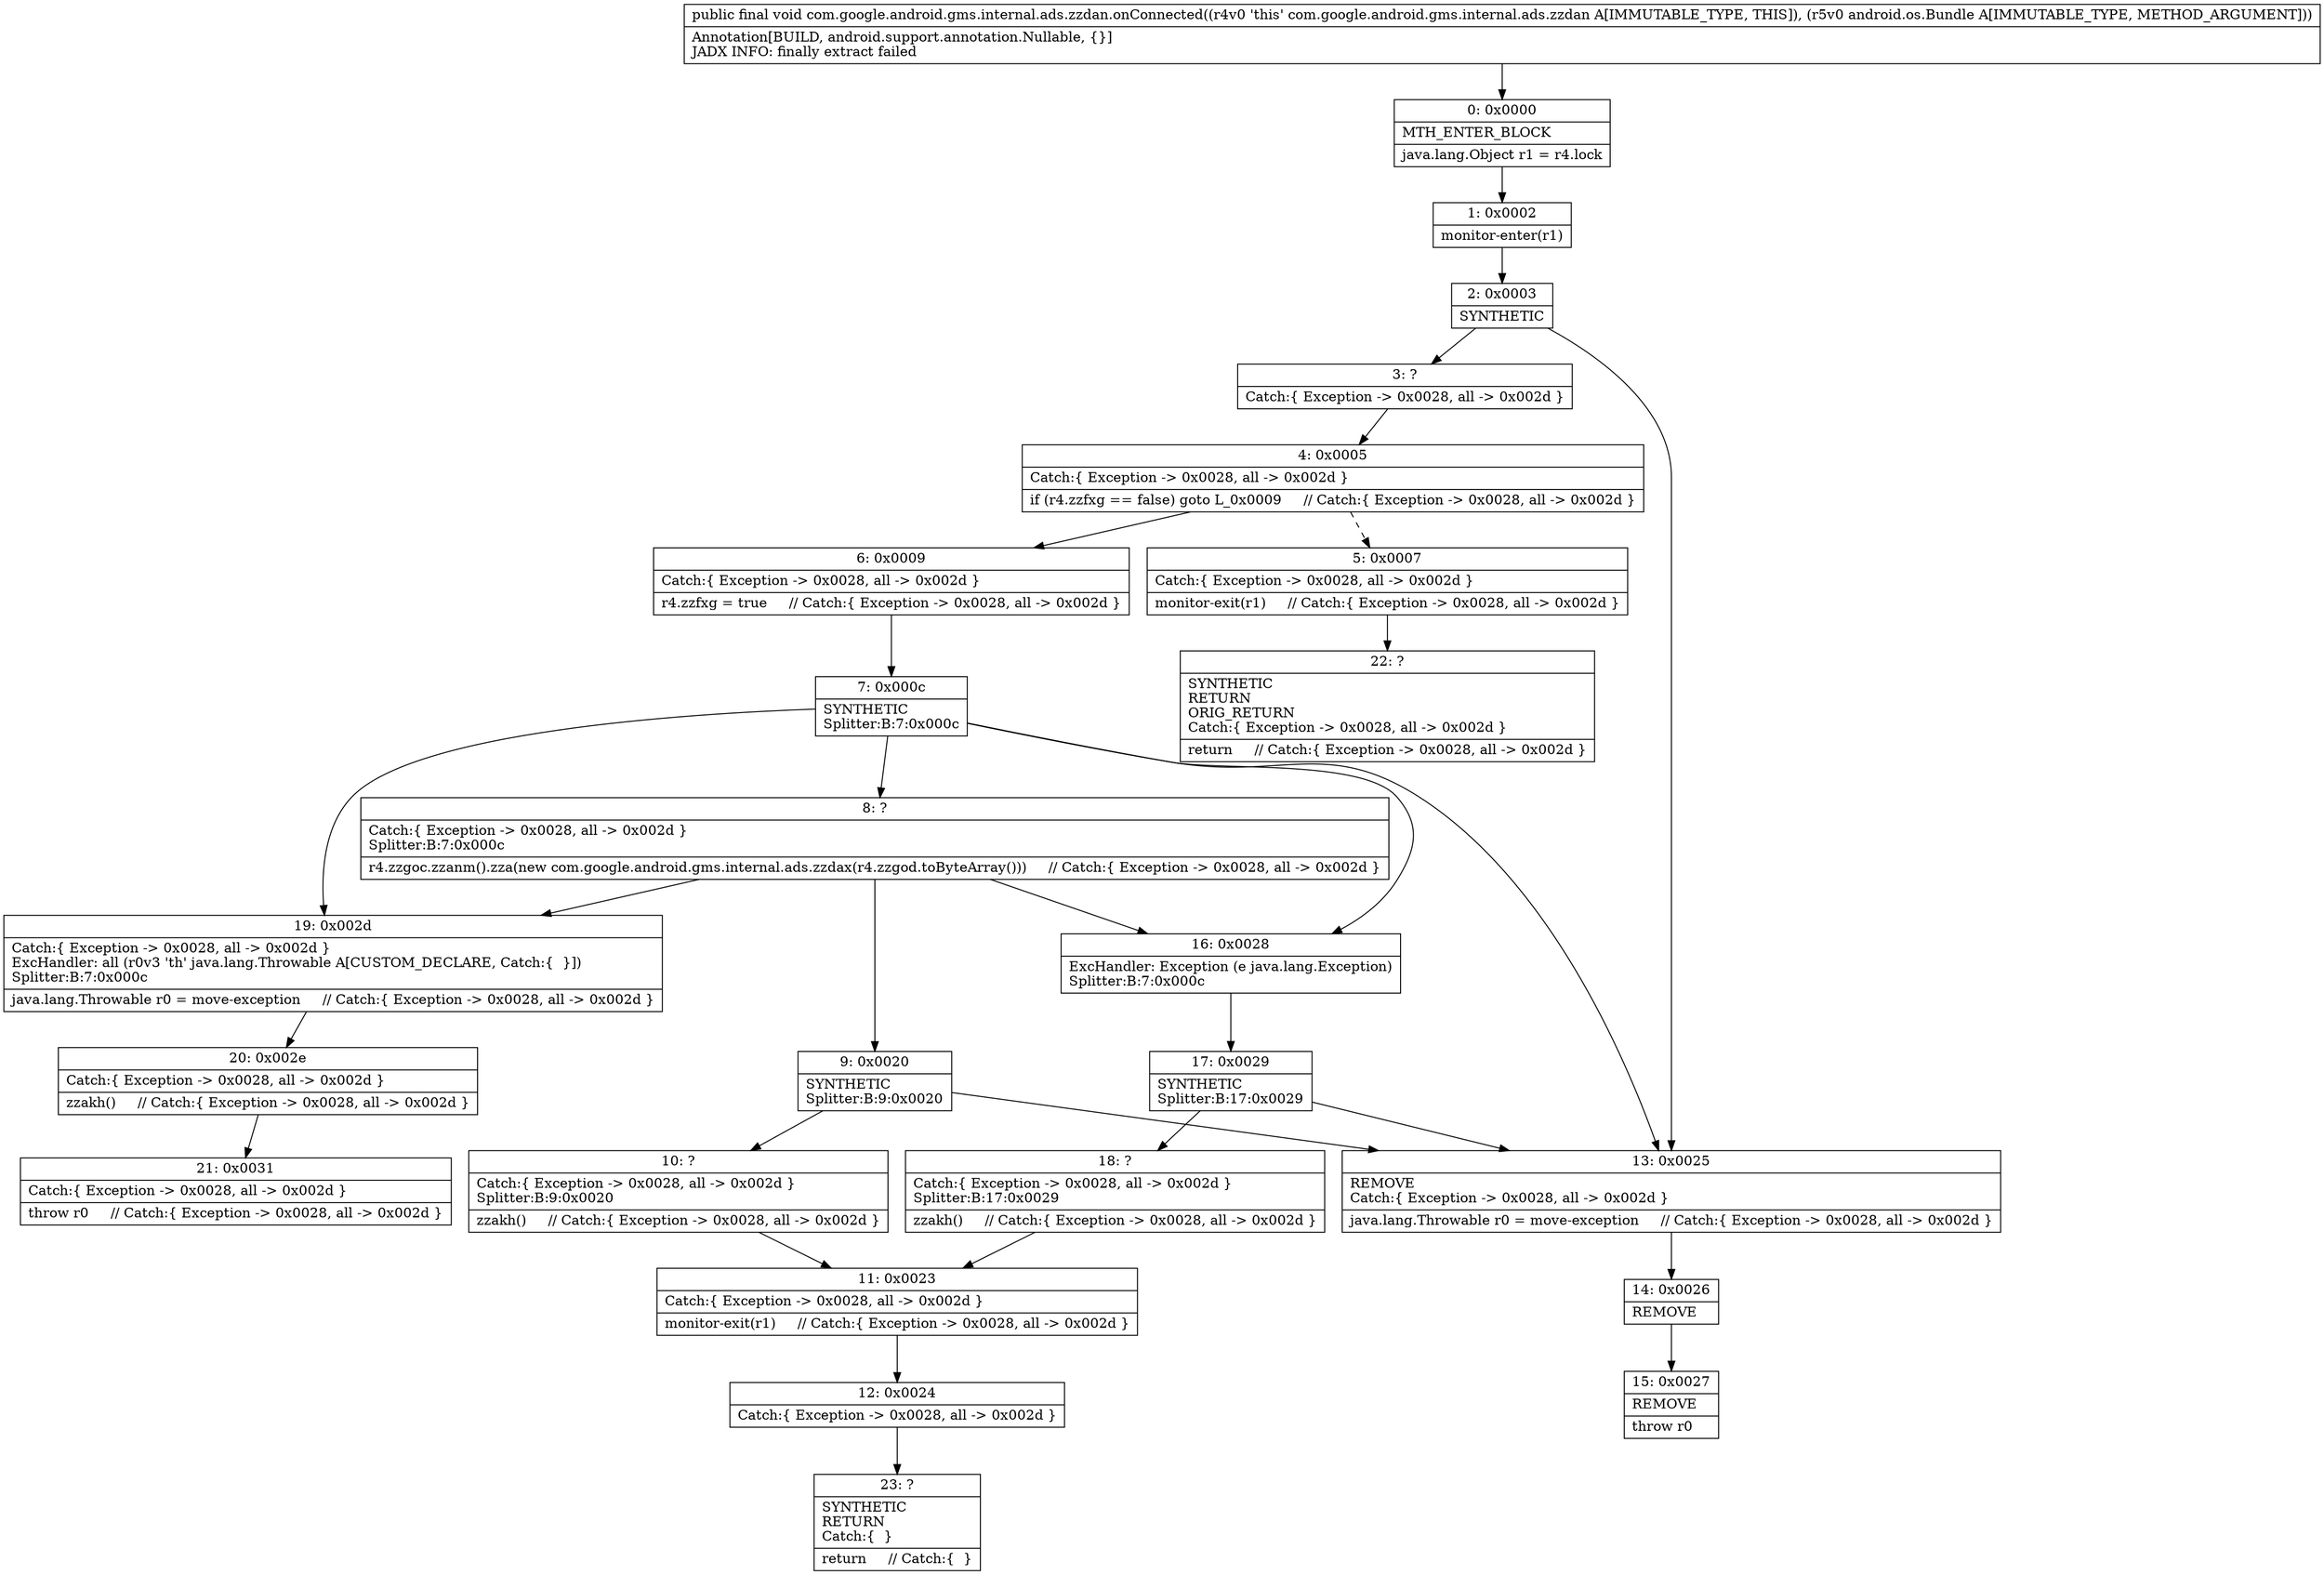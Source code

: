 digraph "CFG forcom.google.android.gms.internal.ads.zzdan.onConnected(Landroid\/os\/Bundle;)V" {
Node_0 [shape=record,label="{0\:\ 0x0000|MTH_ENTER_BLOCK\l|java.lang.Object r1 = r4.lock\l}"];
Node_1 [shape=record,label="{1\:\ 0x0002|monitor\-enter(r1)\l}"];
Node_2 [shape=record,label="{2\:\ 0x0003|SYNTHETIC\l}"];
Node_3 [shape=record,label="{3\:\ ?|Catch:\{ Exception \-\> 0x0028, all \-\> 0x002d \}\l}"];
Node_4 [shape=record,label="{4\:\ 0x0005|Catch:\{ Exception \-\> 0x0028, all \-\> 0x002d \}\l|if (r4.zzfxg == false) goto L_0x0009     \/\/ Catch:\{ Exception \-\> 0x0028, all \-\> 0x002d \}\l}"];
Node_5 [shape=record,label="{5\:\ 0x0007|Catch:\{ Exception \-\> 0x0028, all \-\> 0x002d \}\l|monitor\-exit(r1)     \/\/ Catch:\{ Exception \-\> 0x0028, all \-\> 0x002d \}\l}"];
Node_6 [shape=record,label="{6\:\ 0x0009|Catch:\{ Exception \-\> 0x0028, all \-\> 0x002d \}\l|r4.zzfxg = true     \/\/ Catch:\{ Exception \-\> 0x0028, all \-\> 0x002d \}\l}"];
Node_7 [shape=record,label="{7\:\ 0x000c|SYNTHETIC\lSplitter:B:7:0x000c\l}"];
Node_8 [shape=record,label="{8\:\ ?|Catch:\{ Exception \-\> 0x0028, all \-\> 0x002d \}\lSplitter:B:7:0x000c\l|r4.zzgoc.zzanm().zza(new com.google.android.gms.internal.ads.zzdax(r4.zzgod.toByteArray()))     \/\/ Catch:\{ Exception \-\> 0x0028, all \-\> 0x002d \}\l}"];
Node_9 [shape=record,label="{9\:\ 0x0020|SYNTHETIC\lSplitter:B:9:0x0020\l}"];
Node_10 [shape=record,label="{10\:\ ?|Catch:\{ Exception \-\> 0x0028, all \-\> 0x002d \}\lSplitter:B:9:0x0020\l|zzakh()     \/\/ Catch:\{ Exception \-\> 0x0028, all \-\> 0x002d \}\l}"];
Node_11 [shape=record,label="{11\:\ 0x0023|Catch:\{ Exception \-\> 0x0028, all \-\> 0x002d \}\l|monitor\-exit(r1)     \/\/ Catch:\{ Exception \-\> 0x0028, all \-\> 0x002d \}\l}"];
Node_12 [shape=record,label="{12\:\ 0x0024|Catch:\{ Exception \-\> 0x0028, all \-\> 0x002d \}\l}"];
Node_13 [shape=record,label="{13\:\ 0x0025|REMOVE\lCatch:\{ Exception \-\> 0x0028, all \-\> 0x002d \}\l|java.lang.Throwable r0 = move\-exception     \/\/ Catch:\{ Exception \-\> 0x0028, all \-\> 0x002d \}\l}"];
Node_14 [shape=record,label="{14\:\ 0x0026|REMOVE\l}"];
Node_15 [shape=record,label="{15\:\ 0x0027|REMOVE\l|throw r0\l}"];
Node_16 [shape=record,label="{16\:\ 0x0028|ExcHandler: Exception (e java.lang.Exception)\lSplitter:B:7:0x000c\l}"];
Node_17 [shape=record,label="{17\:\ 0x0029|SYNTHETIC\lSplitter:B:17:0x0029\l}"];
Node_18 [shape=record,label="{18\:\ ?|Catch:\{ Exception \-\> 0x0028, all \-\> 0x002d \}\lSplitter:B:17:0x0029\l|zzakh()     \/\/ Catch:\{ Exception \-\> 0x0028, all \-\> 0x002d \}\l}"];
Node_19 [shape=record,label="{19\:\ 0x002d|Catch:\{ Exception \-\> 0x0028, all \-\> 0x002d \}\lExcHandler: all (r0v3 'th' java.lang.Throwable A[CUSTOM_DECLARE, Catch:\{  \}])\lSplitter:B:7:0x000c\l|java.lang.Throwable r0 = move\-exception     \/\/ Catch:\{ Exception \-\> 0x0028, all \-\> 0x002d \}\l}"];
Node_20 [shape=record,label="{20\:\ 0x002e|Catch:\{ Exception \-\> 0x0028, all \-\> 0x002d \}\l|zzakh()     \/\/ Catch:\{ Exception \-\> 0x0028, all \-\> 0x002d \}\l}"];
Node_21 [shape=record,label="{21\:\ 0x0031|Catch:\{ Exception \-\> 0x0028, all \-\> 0x002d \}\l|throw r0     \/\/ Catch:\{ Exception \-\> 0x0028, all \-\> 0x002d \}\l}"];
Node_22 [shape=record,label="{22\:\ ?|SYNTHETIC\lRETURN\lORIG_RETURN\lCatch:\{ Exception \-\> 0x0028, all \-\> 0x002d \}\l|return     \/\/ Catch:\{ Exception \-\> 0x0028, all \-\> 0x002d \}\l}"];
Node_23 [shape=record,label="{23\:\ ?|SYNTHETIC\lRETURN\lCatch:\{  \}\l|return     \/\/ Catch:\{  \}\l}"];
MethodNode[shape=record,label="{public final void com.google.android.gms.internal.ads.zzdan.onConnected((r4v0 'this' com.google.android.gms.internal.ads.zzdan A[IMMUTABLE_TYPE, THIS]), (r5v0 android.os.Bundle A[IMMUTABLE_TYPE, METHOD_ARGUMENT]))  | Annotation[BUILD, android.support.annotation.Nullable, \{\}]\lJADX INFO: finally extract failed\l}"];
MethodNode -> Node_0;
Node_0 -> Node_1;
Node_1 -> Node_2;
Node_2 -> Node_3;
Node_2 -> Node_13;
Node_3 -> Node_4;
Node_4 -> Node_5[style=dashed];
Node_4 -> Node_6;
Node_5 -> Node_22;
Node_6 -> Node_7;
Node_7 -> Node_8;
Node_7 -> Node_16;
Node_7 -> Node_19;
Node_7 -> Node_13;
Node_8 -> Node_9;
Node_8 -> Node_16;
Node_8 -> Node_19;
Node_9 -> Node_10;
Node_9 -> Node_13;
Node_10 -> Node_11;
Node_11 -> Node_12;
Node_12 -> Node_23;
Node_13 -> Node_14;
Node_14 -> Node_15;
Node_16 -> Node_17;
Node_17 -> Node_18;
Node_17 -> Node_13;
Node_18 -> Node_11;
Node_19 -> Node_20;
Node_20 -> Node_21;
}

